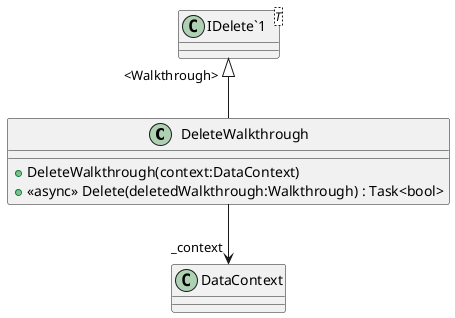 @startuml
class DeleteWalkthrough {
    + DeleteWalkthrough(context:DataContext)
    + <<async>> Delete(deletedWalkthrough:Walkthrough) : Task<bool>
}
class "IDelete`1"<T> {
}
"IDelete`1" "<Walkthrough>" <|-- DeleteWalkthrough
DeleteWalkthrough --> "_context" DataContext
@enduml
